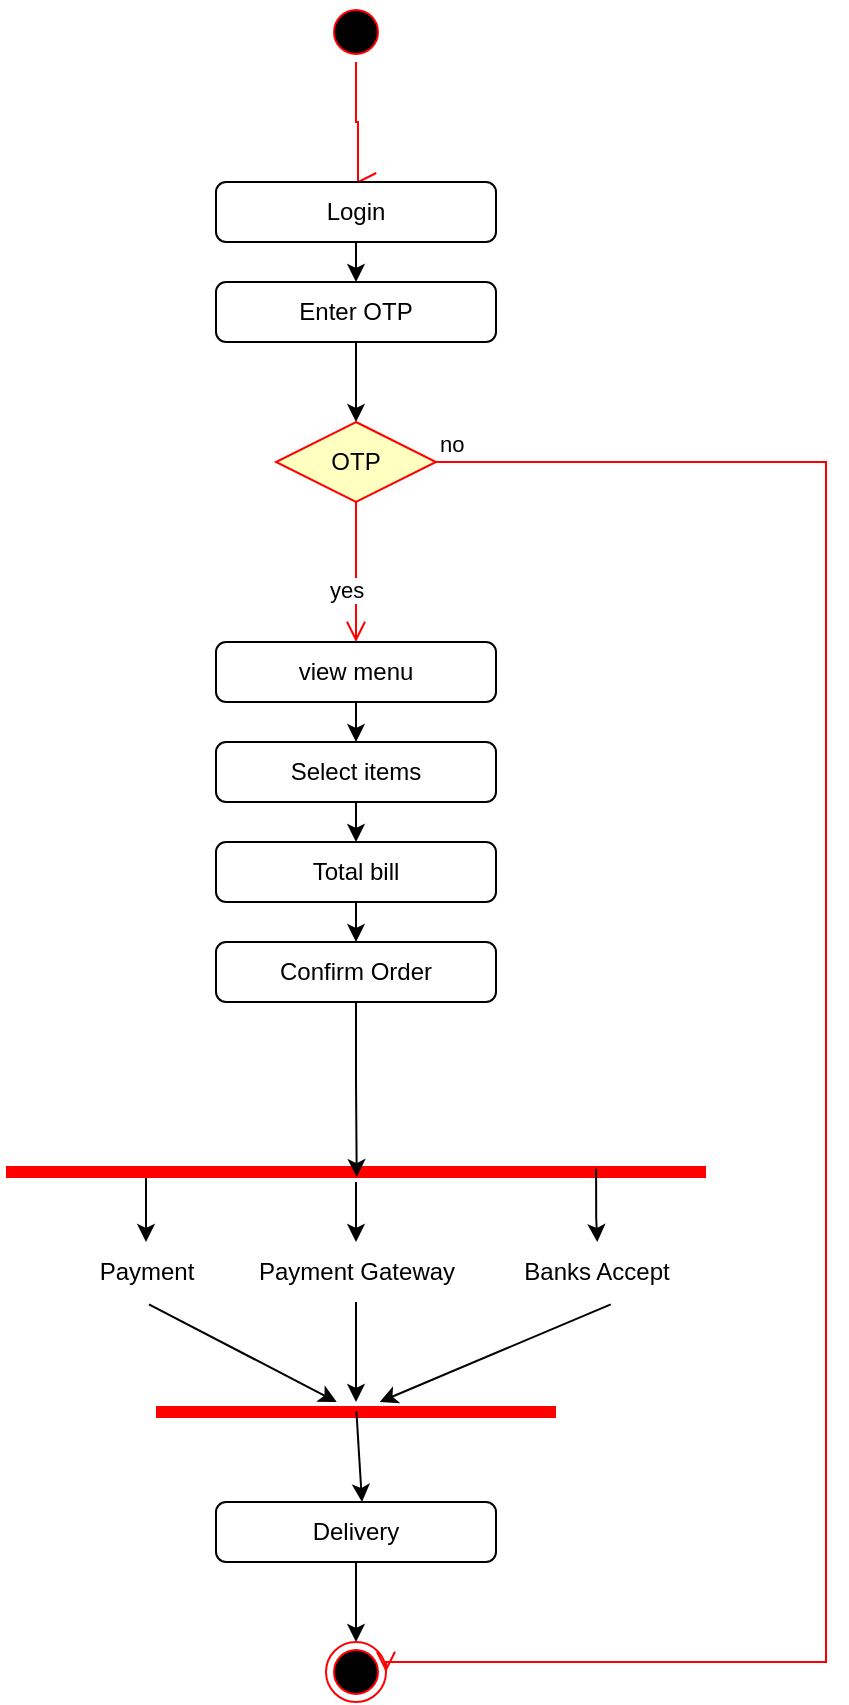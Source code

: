 <mxfile version="26.0.15">
  <diagram name="Page-1" id="s-tB0qhxOe2AXJObOmEG">
    <mxGraphModel dx="1252" dy="694" grid="1" gridSize="10" guides="1" tooltips="1" connect="1" arrows="1" fold="1" page="1" pageScale="1" pageWidth="850" pageHeight="1100" math="0" shadow="0">
      <root>
        <mxCell id="0" />
        <mxCell id="1" parent="0" />
        <mxCell id="cZZAomPa4nCYVF2yaK9X-1" value="" style="ellipse;html=1;shape=startState;fillColor=#000000;strokeColor=#ff0000;" vertex="1" parent="1">
          <mxGeometry x="410" width="30" height="30" as="geometry" />
        </mxCell>
        <mxCell id="cZZAomPa4nCYVF2yaK9X-2" value="" style="edgeStyle=orthogonalEdgeStyle;html=1;verticalAlign=bottom;endArrow=open;endSize=8;strokeColor=#ff0000;rounded=0;" edge="1" source="cZZAomPa4nCYVF2yaK9X-1" parent="1">
          <mxGeometry relative="1" as="geometry">
            <mxPoint x="425" y="90" as="targetPoint" />
            <Array as="points">
              <mxPoint x="425" y="60" />
              <mxPoint x="426" y="60" />
            </Array>
          </mxGeometry>
        </mxCell>
        <mxCell id="cZZAomPa4nCYVF2yaK9X-19" style="edgeStyle=orthogonalEdgeStyle;rounded=0;orthogonalLoop=1;jettySize=auto;html=1;exitX=0.5;exitY=1;exitDx=0;exitDy=0;entryX=0.5;entryY=0;entryDx=0;entryDy=0;" edge="1" parent="1" source="cZZAomPa4nCYVF2yaK9X-3" target="cZZAomPa4nCYVF2yaK9X-6">
          <mxGeometry relative="1" as="geometry" />
        </mxCell>
        <mxCell id="cZZAomPa4nCYVF2yaK9X-3" value="Login" style="html=1;align=center;verticalAlign=middle;rounded=1;absoluteArcSize=1;arcSize=10;dashed=0;whiteSpace=wrap;" vertex="1" parent="1">
          <mxGeometry x="355" y="90" width="140" height="30" as="geometry" />
        </mxCell>
        <mxCell id="cZZAomPa4nCYVF2yaK9X-4" style="edgeStyle=orthogonalEdgeStyle;rounded=0;orthogonalLoop=1;jettySize=auto;html=1;exitX=0.5;exitY=1;exitDx=0;exitDy=0;" edge="1" parent="1" source="cZZAomPa4nCYVF2yaK9X-3" target="cZZAomPa4nCYVF2yaK9X-3">
          <mxGeometry relative="1" as="geometry" />
        </mxCell>
        <mxCell id="cZZAomPa4nCYVF2yaK9X-20" style="edgeStyle=orthogonalEdgeStyle;rounded=0;orthogonalLoop=1;jettySize=auto;html=1;exitX=0.5;exitY=1;exitDx=0;exitDy=0;entryX=0.5;entryY=0;entryDx=0;entryDy=0;" edge="1" parent="1" source="cZZAomPa4nCYVF2yaK9X-6">
          <mxGeometry relative="1" as="geometry">
            <mxPoint x="425" y="210" as="targetPoint" />
          </mxGeometry>
        </mxCell>
        <mxCell id="cZZAomPa4nCYVF2yaK9X-6" value="Enter OTP" style="html=1;align=center;verticalAlign=middle;rounded=1;absoluteArcSize=1;arcSize=10;dashed=0;whiteSpace=wrap;" vertex="1" parent="1">
          <mxGeometry x="355" y="140" width="140" height="30" as="geometry" />
        </mxCell>
        <mxCell id="cZZAomPa4nCYVF2yaK9X-22" style="edgeStyle=orthogonalEdgeStyle;rounded=0;orthogonalLoop=1;jettySize=auto;html=1;exitX=0.5;exitY=1;exitDx=0;exitDy=0;entryX=0.5;entryY=0;entryDx=0;entryDy=0;" edge="1" parent="1" source="cZZAomPa4nCYVF2yaK9X-7" target="cZZAomPa4nCYVF2yaK9X-8">
          <mxGeometry relative="1" as="geometry" />
        </mxCell>
        <mxCell id="cZZAomPa4nCYVF2yaK9X-7" value="view menu" style="html=1;align=center;verticalAlign=middle;rounded=1;absoluteArcSize=1;arcSize=10;dashed=0;whiteSpace=wrap;" vertex="1" parent="1">
          <mxGeometry x="355" y="320" width="140" height="30" as="geometry" />
        </mxCell>
        <mxCell id="cZZAomPa4nCYVF2yaK9X-23" style="edgeStyle=orthogonalEdgeStyle;rounded=0;orthogonalLoop=1;jettySize=auto;html=1;exitX=0.5;exitY=1;exitDx=0;exitDy=0;entryX=0.5;entryY=0;entryDx=0;entryDy=0;" edge="1" parent="1" source="cZZAomPa4nCYVF2yaK9X-8" target="cZZAomPa4nCYVF2yaK9X-9">
          <mxGeometry relative="1" as="geometry" />
        </mxCell>
        <mxCell id="cZZAomPa4nCYVF2yaK9X-8" value="Select items" style="html=1;align=center;verticalAlign=middle;rounded=1;absoluteArcSize=1;arcSize=10;dashed=0;whiteSpace=wrap;" vertex="1" parent="1">
          <mxGeometry x="355" y="370" width="140" height="30" as="geometry" />
        </mxCell>
        <mxCell id="cZZAomPa4nCYVF2yaK9X-24" style="edgeStyle=orthogonalEdgeStyle;rounded=0;orthogonalLoop=1;jettySize=auto;html=1;exitX=0.5;exitY=1;exitDx=0;exitDy=0;entryX=0.5;entryY=0;entryDx=0;entryDy=0;" edge="1" parent="1" source="cZZAomPa4nCYVF2yaK9X-9" target="cZZAomPa4nCYVF2yaK9X-10">
          <mxGeometry relative="1" as="geometry" />
        </mxCell>
        <mxCell id="cZZAomPa4nCYVF2yaK9X-9" value="Total bill" style="html=1;align=center;verticalAlign=middle;rounded=1;absoluteArcSize=1;arcSize=10;dashed=0;whiteSpace=wrap;" vertex="1" parent="1">
          <mxGeometry x="355" y="420" width="140" height="30" as="geometry" />
        </mxCell>
        <mxCell id="cZZAomPa4nCYVF2yaK9X-10" value="Confirm Order" style="html=1;align=center;verticalAlign=middle;rounded=1;absoluteArcSize=1;arcSize=10;dashed=0;whiteSpace=wrap;" vertex="1" parent="1">
          <mxGeometry x="355" y="470" width="140" height="30" as="geometry" />
        </mxCell>
        <mxCell id="cZZAomPa4nCYVF2yaK9X-44" style="edgeStyle=orthogonalEdgeStyle;rounded=0;orthogonalLoop=1;jettySize=auto;html=1;exitX=0.5;exitY=1;exitDx=0;exitDy=0;entryX=0.5;entryY=0;entryDx=0;entryDy=0;" edge="1" parent="1" source="cZZAomPa4nCYVF2yaK9X-12" target="cZZAomPa4nCYVF2yaK9X-43">
          <mxGeometry relative="1" as="geometry" />
        </mxCell>
        <mxCell id="cZZAomPa4nCYVF2yaK9X-12" value="Delivery" style="html=1;align=center;verticalAlign=middle;rounded=1;absoluteArcSize=1;arcSize=10;dashed=0;whiteSpace=wrap;" vertex="1" parent="1">
          <mxGeometry x="355" y="750" width="140" height="30" as="geometry" />
        </mxCell>
        <mxCell id="cZZAomPa4nCYVF2yaK9X-33" style="edgeStyle=orthogonalEdgeStyle;rounded=0;orthogonalLoop=1;jettySize=auto;html=1;exitX=0.265;exitY=0.48;exitDx=0;exitDy=0;exitPerimeter=0;" edge="1" parent="1" source="cZZAomPa4nCYVF2yaK9X-27" target="cZZAomPa4nCYVF2yaK9X-29">
          <mxGeometry relative="1" as="geometry">
            <Array as="points">
              <mxPoint x="320" y="585" />
            </Array>
          </mxGeometry>
        </mxCell>
        <mxCell id="cZZAomPa4nCYVF2yaK9X-54" style="edgeStyle=orthogonalEdgeStyle;rounded=0;orthogonalLoop=1;jettySize=auto;html=1;" edge="1" parent="1" source="cZZAomPa4nCYVF2yaK9X-27" target="cZZAomPa4nCYVF2yaK9X-51">
          <mxGeometry relative="1" as="geometry" />
        </mxCell>
        <mxCell id="cZZAomPa4nCYVF2yaK9X-27" value="" style="shape=line;html=1;strokeWidth=6;strokeColor=#ff0000;" vertex="1" parent="1">
          <mxGeometry x="250" y="580" width="350" height="10" as="geometry" />
        </mxCell>
        <mxCell id="cZZAomPa4nCYVF2yaK9X-29" value="Payment" style="text;html=1;align=center;verticalAlign=middle;resizable=0;points=[];autosize=1;strokeColor=none;fillColor=none;" vertex="1" parent="1">
          <mxGeometry x="285" y="620" width="70" height="30" as="geometry" />
        </mxCell>
        <mxCell id="cZZAomPa4nCYVF2yaK9X-32" value="Banks Accept" style="text;html=1;align=center;verticalAlign=middle;resizable=0;points=[];autosize=1;strokeColor=none;fillColor=none;" vertex="1" parent="1">
          <mxGeometry x="495" y="620" width="100" height="30" as="geometry" />
        </mxCell>
        <mxCell id="cZZAomPa4nCYVF2yaK9X-34" style="edgeStyle=orthogonalEdgeStyle;rounded=0;orthogonalLoop=1;jettySize=auto;html=1;exitX=0.843;exitY=0.335;exitDx=0;exitDy=0;exitPerimeter=0;entryX=0.528;entryY=0.07;entryDx=0;entryDy=0;entryPerimeter=0;" edge="1" parent="1" source="cZZAomPa4nCYVF2yaK9X-27">
          <mxGeometry relative="1" as="geometry">
            <mxPoint x="542.18" y="583.06" as="sourcePoint" />
            <mxPoint x="545.63" y="620" as="targetPoint" />
            <Array as="points">
              <mxPoint x="545" y="608" />
              <mxPoint x="546" y="608" />
            </Array>
          </mxGeometry>
        </mxCell>
        <mxCell id="cZZAomPa4nCYVF2yaK9X-35" value="" style="shape=line;html=1;strokeWidth=6;strokeColor=#ff0000;" vertex="1" parent="1">
          <mxGeometry x="325" y="700" width="200" height="10" as="geometry" />
        </mxCell>
        <mxCell id="cZZAomPa4nCYVF2yaK9X-37" value="" style="endArrow=classic;html=1;rounded=0;exitX=0.521;exitY=1.039;exitDx=0;exitDy=0;exitPerimeter=0;" edge="1" parent="1" source="cZZAomPa4nCYVF2yaK9X-29" target="cZZAomPa4nCYVF2yaK9X-35">
          <mxGeometry width="50" height="50" relative="1" as="geometry">
            <mxPoint x="400" y="660" as="sourcePoint" />
            <mxPoint x="450" y="610" as="targetPoint" />
          </mxGeometry>
        </mxCell>
        <mxCell id="cZZAomPa4nCYVF2yaK9X-38" value="" style="endArrow=classic;html=1;rounded=0;exitX=0.574;exitY=1.039;exitDx=0;exitDy=0;exitPerimeter=0;" edge="1" parent="1" source="cZZAomPa4nCYVF2yaK9X-32" target="cZZAomPa4nCYVF2yaK9X-35">
          <mxGeometry width="50" height="50" relative="1" as="geometry">
            <mxPoint x="400" y="660" as="sourcePoint" />
            <mxPoint x="450" y="610" as="targetPoint" />
          </mxGeometry>
        </mxCell>
        <mxCell id="cZZAomPa4nCYVF2yaK9X-39" value="" style="endArrow=classic;html=1;rounded=0;exitX=0.501;exitY=0.48;exitDx=0;exitDy=0;exitPerimeter=0;" edge="1" parent="1" source="cZZAomPa4nCYVF2yaK9X-35">
          <mxGeometry width="50" height="50" relative="1" as="geometry">
            <mxPoint x="400" y="660" as="sourcePoint" />
            <mxPoint x="428" y="750" as="targetPoint" />
          </mxGeometry>
        </mxCell>
        <mxCell id="cZZAomPa4nCYVF2yaK9X-42" style="edgeStyle=orthogonalEdgeStyle;rounded=0;orthogonalLoop=1;jettySize=auto;html=1;exitX=0.5;exitY=1;exitDx=0;exitDy=0;entryX=0.501;entryY=0.755;entryDx=0;entryDy=0;entryPerimeter=0;" edge="1" parent="1" source="cZZAomPa4nCYVF2yaK9X-10" target="cZZAomPa4nCYVF2yaK9X-27">
          <mxGeometry relative="1" as="geometry" />
        </mxCell>
        <mxCell id="cZZAomPa4nCYVF2yaK9X-43" value="" style="ellipse;html=1;shape=endState;fillColor=#000000;strokeColor=#ff0000;" vertex="1" parent="1">
          <mxGeometry x="410" y="820" width="30" height="30" as="geometry" />
        </mxCell>
        <mxCell id="cZZAomPa4nCYVF2yaK9X-48" value="OTP" style="rhombus;whiteSpace=wrap;html=1;fontColor=#000000;fillColor=#ffffc0;strokeColor=#ff0000;" vertex="1" parent="1">
          <mxGeometry x="385" y="210" width="80" height="40" as="geometry" />
        </mxCell>
        <mxCell id="cZZAomPa4nCYVF2yaK9X-49" value="no" style="edgeStyle=orthogonalEdgeStyle;html=1;align=left;verticalAlign=bottom;endArrow=open;endSize=8;strokeColor=#ff0000;rounded=0;exitX=1;exitY=0.5;exitDx=0;exitDy=0;entryX=1;entryY=0.5;entryDx=0;entryDy=0;" edge="1" source="cZZAomPa4nCYVF2yaK9X-48" parent="1" target="cZZAomPa4nCYVF2yaK9X-43">
          <mxGeometry x="-1" relative="1" as="geometry">
            <mxPoint x="480" y="810" as="targetPoint" />
            <mxPoint x="599.999" y="250.001" as="sourcePoint" />
            <Array as="points">
              <mxPoint x="660" y="230" />
              <mxPoint x="660" y="830" />
              <mxPoint x="440" y="830" />
            </Array>
          </mxGeometry>
        </mxCell>
        <mxCell id="cZZAomPa4nCYVF2yaK9X-50" value="yes" style="edgeStyle=orthogonalEdgeStyle;html=1;align=left;verticalAlign=top;endArrow=open;endSize=8;strokeColor=#ff0000;rounded=0;entryX=0.5;entryY=0;entryDx=0;entryDy=0;exitX=0.5;exitY=1;exitDx=0;exitDy=0;" edge="1" source="cZZAomPa4nCYVF2yaK9X-48" parent="1" target="cZZAomPa4nCYVF2yaK9X-7">
          <mxGeometry x="-0.143" y="-15" relative="1" as="geometry">
            <mxPoint x="420" y="300" as="targetPoint" />
            <Array as="points">
              <mxPoint x="425" y="270" />
              <mxPoint x="425" y="270" />
            </Array>
            <mxPoint y="1" as="offset" />
          </mxGeometry>
        </mxCell>
        <mxCell id="cZZAomPa4nCYVF2yaK9X-55" style="edgeStyle=orthogonalEdgeStyle;rounded=0;orthogonalLoop=1;jettySize=auto;html=1;" edge="1" parent="1" source="cZZAomPa4nCYVF2yaK9X-51" target="cZZAomPa4nCYVF2yaK9X-35">
          <mxGeometry relative="1" as="geometry" />
        </mxCell>
        <mxCell id="cZZAomPa4nCYVF2yaK9X-51" value="Payment Gateway" style="text;html=1;align=center;verticalAlign=middle;resizable=0;points=[];autosize=1;strokeColor=none;fillColor=none;" vertex="1" parent="1">
          <mxGeometry x="365" y="620" width="120" height="30" as="geometry" />
        </mxCell>
      </root>
    </mxGraphModel>
  </diagram>
</mxfile>
